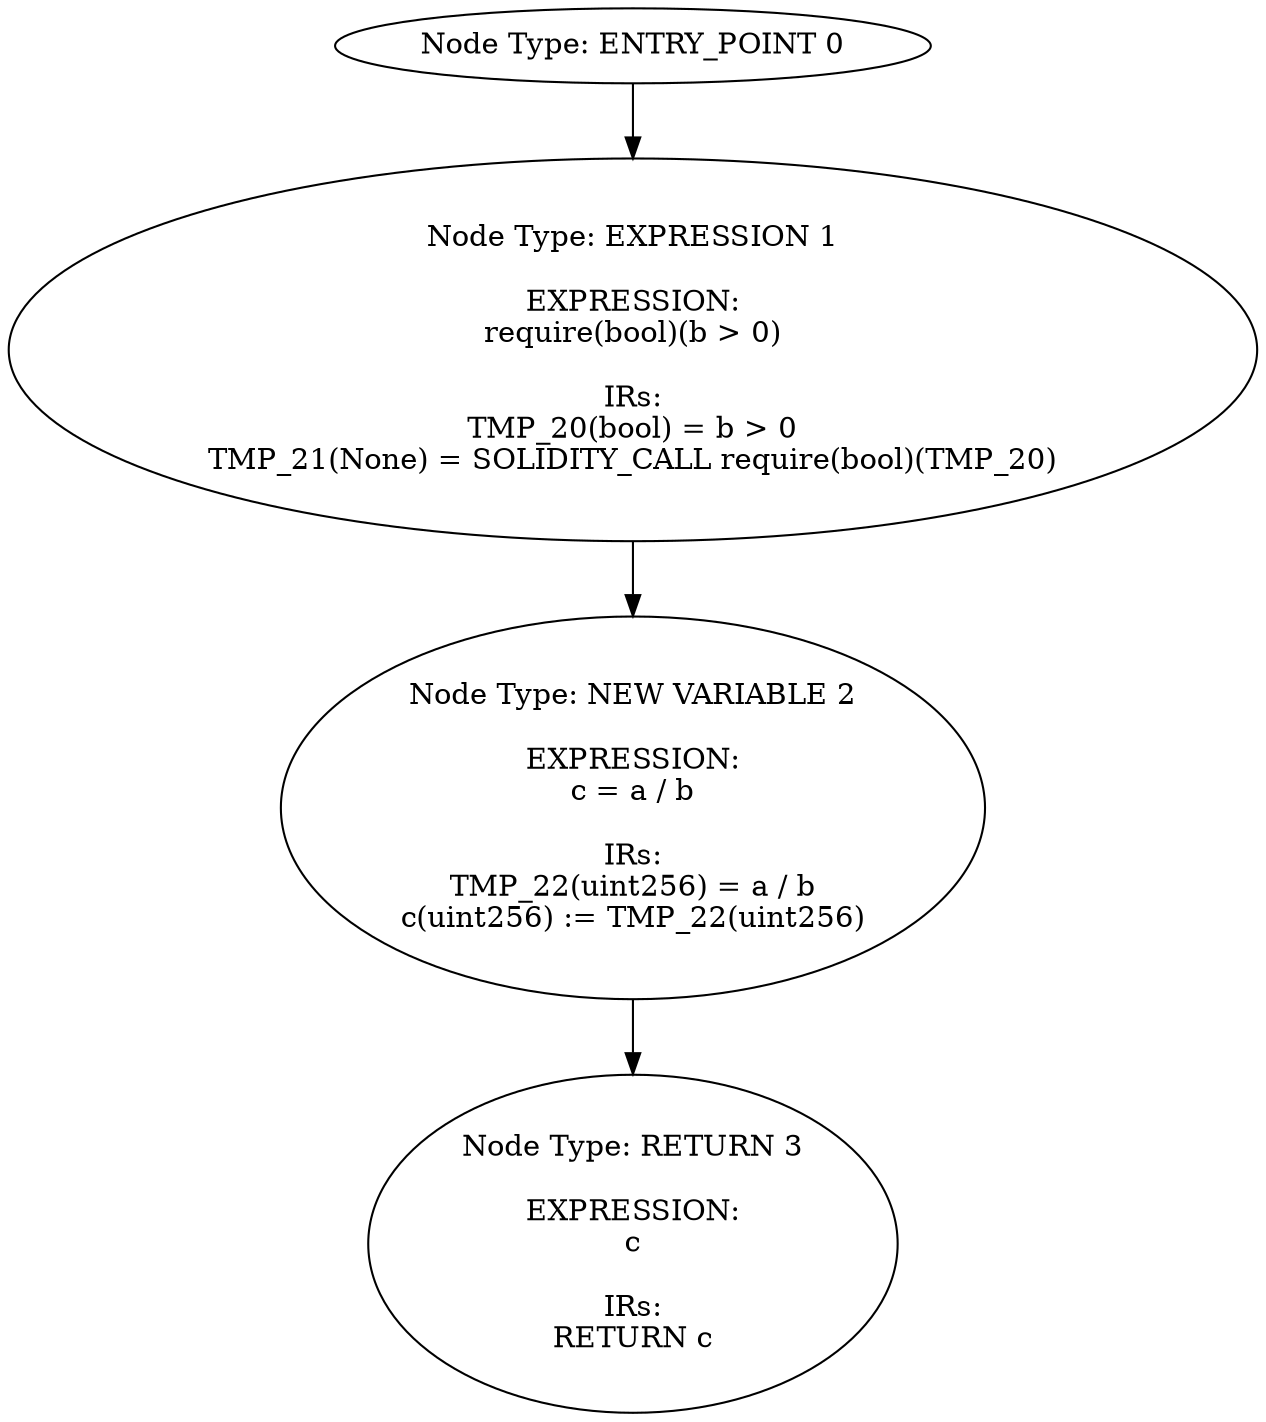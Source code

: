 digraph{
0[label="Node Type: ENTRY_POINT 0
"];
0->1;
1[label="Node Type: EXPRESSION 1

EXPRESSION:
require(bool)(b > 0)

IRs:
TMP_20(bool) = b > 0
TMP_21(None) = SOLIDITY_CALL require(bool)(TMP_20)"];
1->2;
2[label="Node Type: NEW VARIABLE 2

EXPRESSION:
c = a / b

IRs:
TMP_22(uint256) = a / b
c(uint256) := TMP_22(uint256)"];
2->3;
3[label="Node Type: RETURN 3

EXPRESSION:
c

IRs:
RETURN c"];
}
